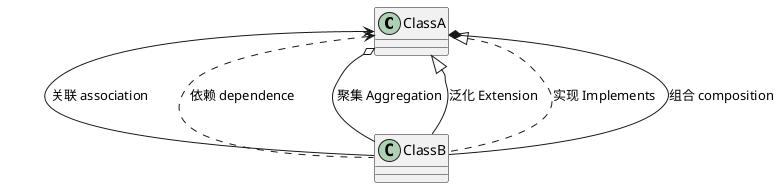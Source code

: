 @startuml
ClassA <-- ClassB:关联 association
ClassA <.. ClassB:依赖 dependence
ClassA o-- ClassB:聚集 Aggregation
ClassA <|-- ClassB:泛化 Extension
ClassA <|.. ClassB:实现 Implements
ClassA *-- ClassB:组合 composition
@enduml